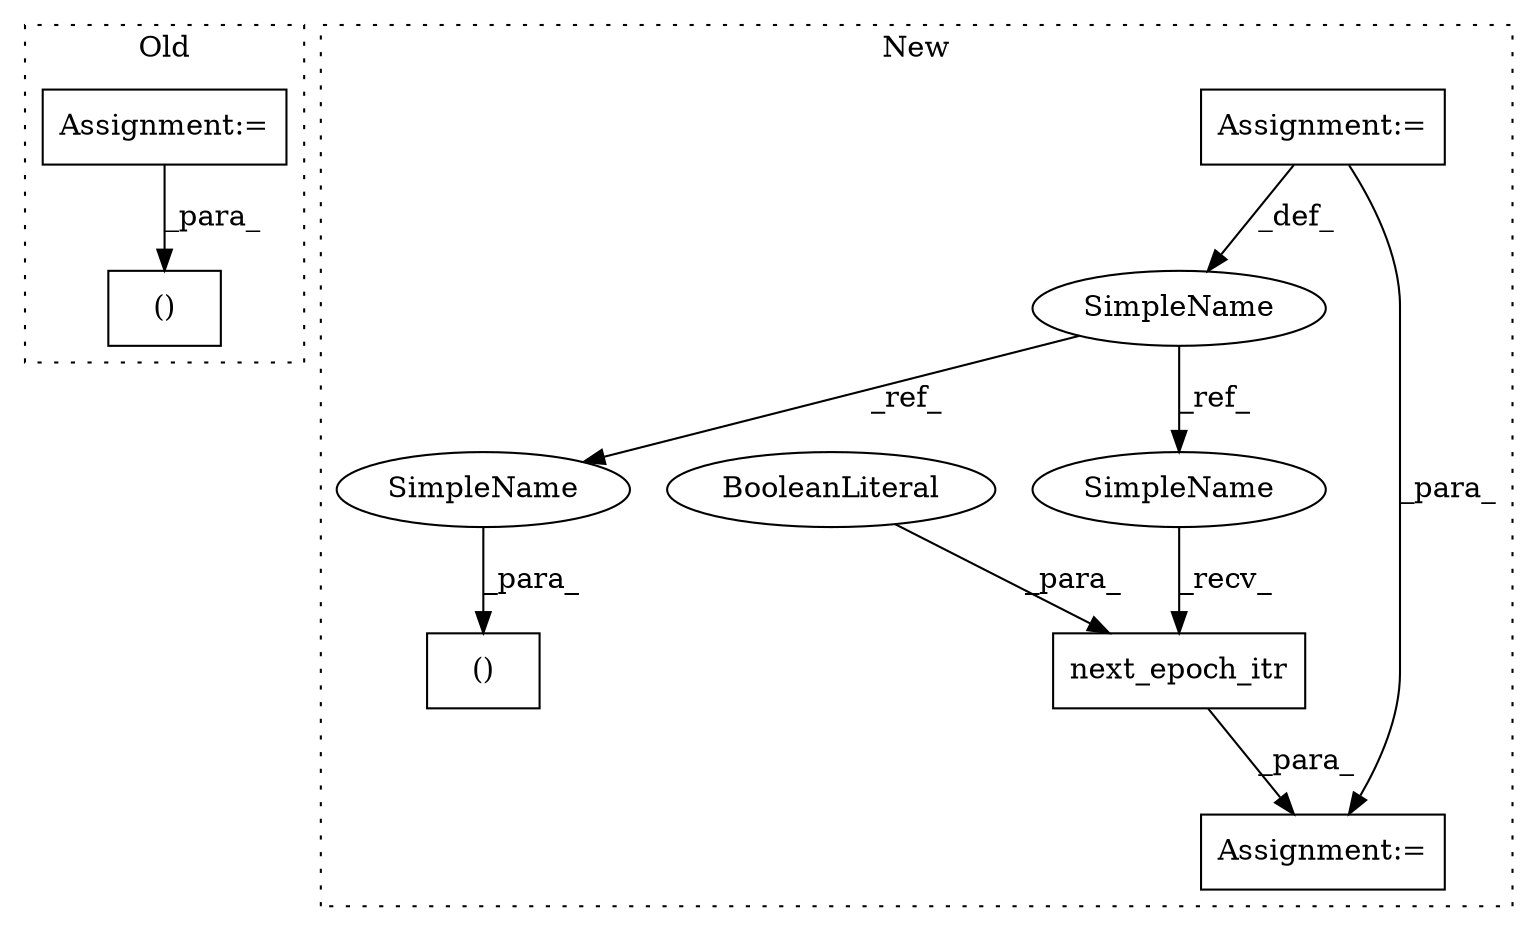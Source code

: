 digraph G {
subgraph cluster0 {
1 [label="()" a="106" s="2591" l="20" shape="box"];
8 [label="Assignment:=" a="7" s="2373" l="2" shape="box"];
label = "Old";
style="dotted";
}
subgraph cluster1 {
2 [label="next_epoch_itr" a="32" s="3858,3878" l="15,1" shape="box"];
3 [label="SimpleName" a="42" s="3554" l="9" shape="ellipse"];
4 [label="()" a="106" s="3652" l="29" shape="box"];
5 [label="BooleanLiteral" a="9" s="3873" l="5" shape="ellipse"];
6 [label="Assignment:=" a="7" s="3847" l="1" shape="box"];
7 [label="Assignment:=" a="7" s="3554" l="9" shape="box"];
9 [label="SimpleName" a="42" s="3848" l="9" shape="ellipse"];
10 [label="SimpleName" a="42" s="3672" l="9" shape="ellipse"];
label = "New";
style="dotted";
}
2 -> 6 [label="_para_"];
3 -> 9 [label="_ref_"];
3 -> 10 [label="_ref_"];
5 -> 2 [label="_para_"];
7 -> 3 [label="_def_"];
7 -> 6 [label="_para_"];
8 -> 1 [label="_para_"];
9 -> 2 [label="_recv_"];
10 -> 4 [label="_para_"];
}